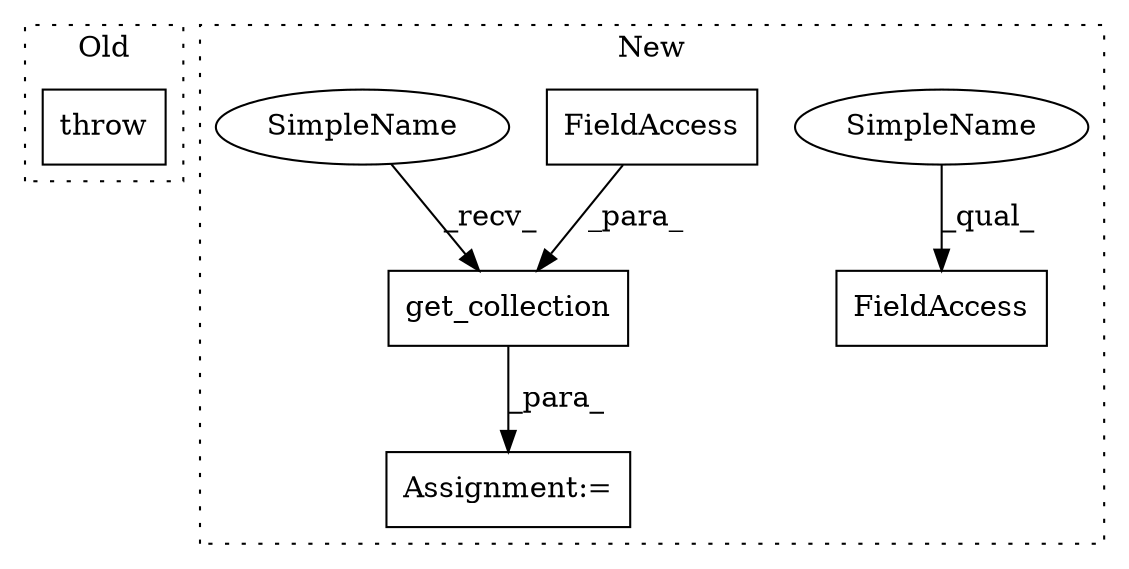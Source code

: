 digraph G {
subgraph cluster0 {
1 [label="throw" a="53" s="1578" l="6" shape="box"];
label = "Old";
style="dotted";
}
subgraph cluster1 {
2 [label="get_collection" a="32" s="1881,1926" l="15,1" shape="box"];
3 [label="Assignment:=" a="7" s="1869" l="1" shape="box"];
4 [label="FieldAccess" a="22" s="1896" l="30" shape="box"];
5 [label="FieldAccess" a="22" s="1791" l="20" shape="box"];
6 [label="SimpleName" a="42" s="1791" l="10" shape="ellipse"];
7 [label="SimpleName" a="42" s="1870" l="10" shape="ellipse"];
label = "New";
style="dotted";
}
2 -> 3 [label="_para_"];
4 -> 2 [label="_para_"];
6 -> 5 [label="_qual_"];
7 -> 2 [label="_recv_"];
}